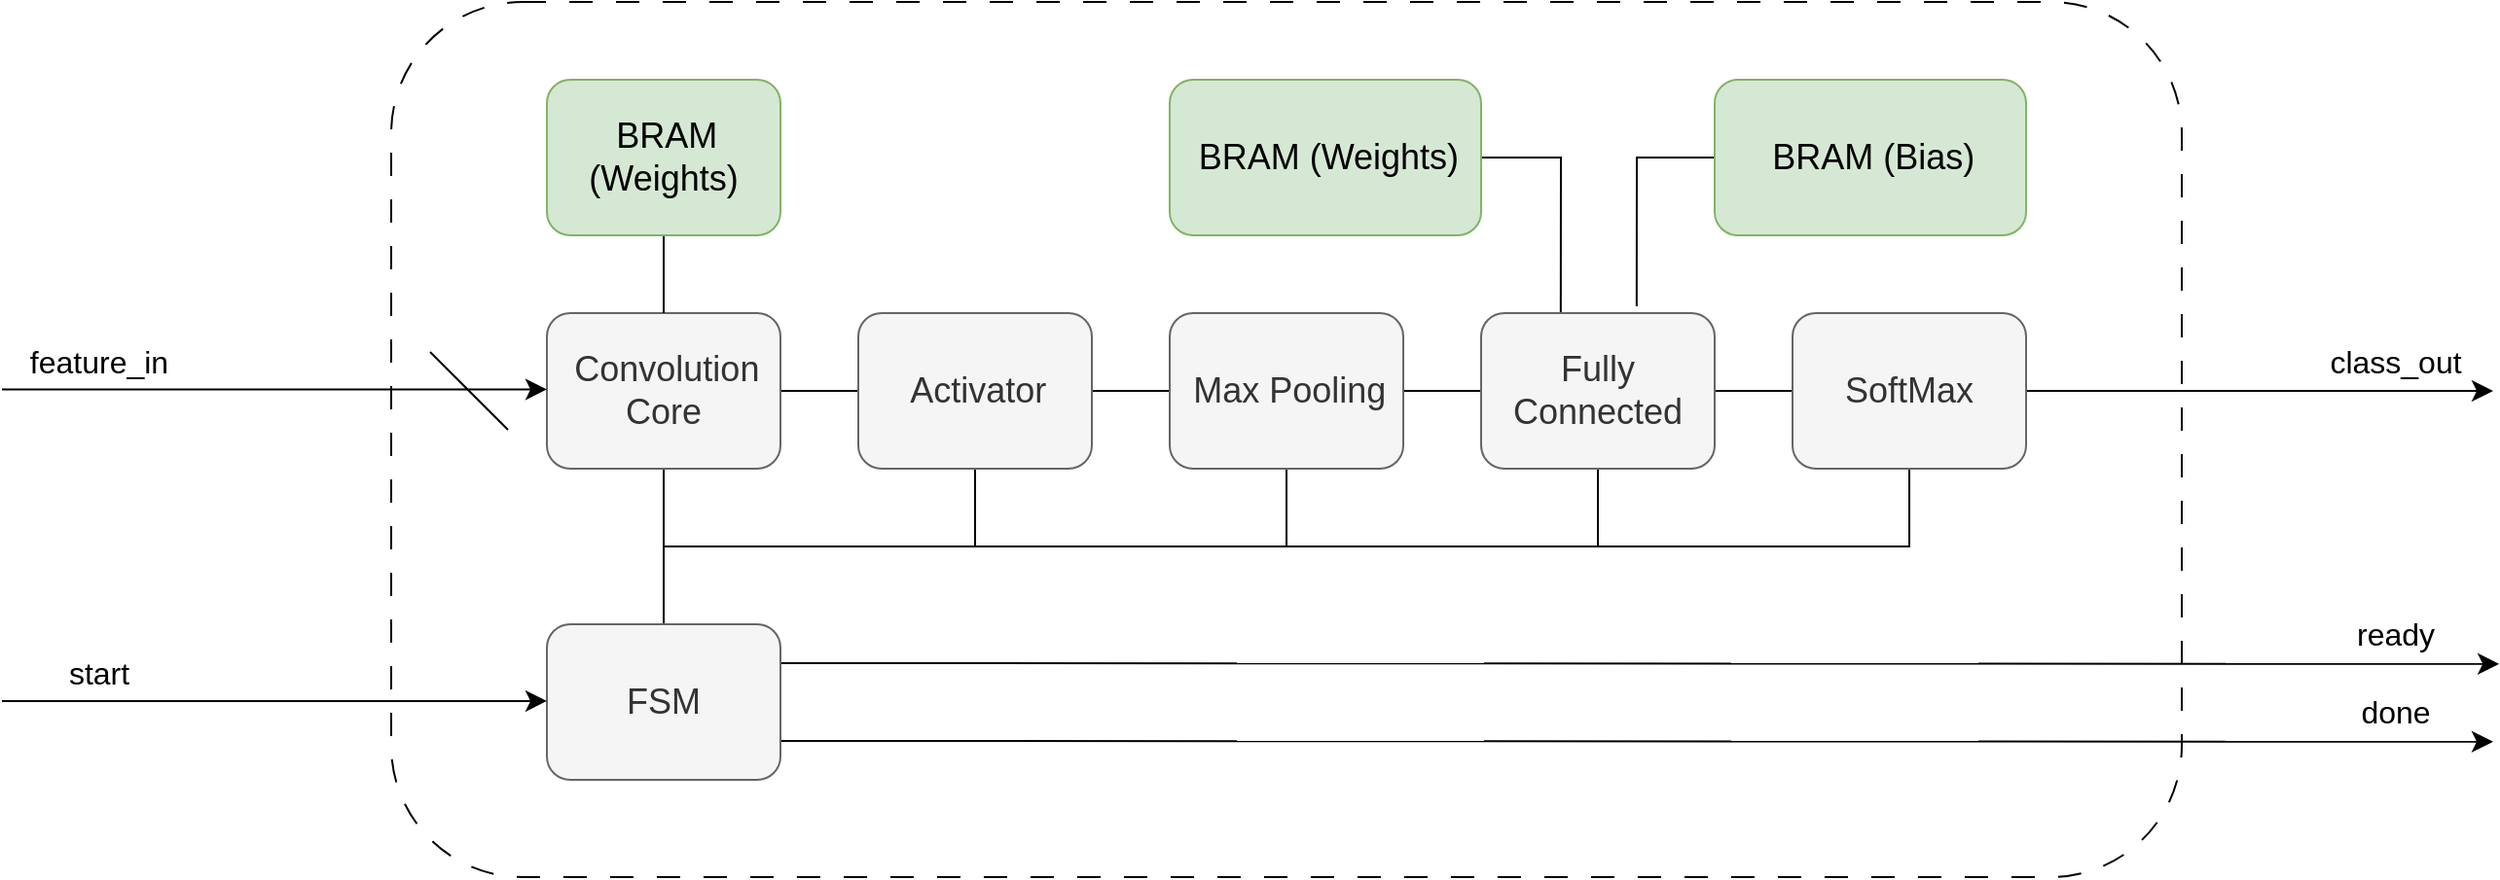 <mxfile version="24.3.1" type="device">
  <diagram name="Page-1" id="yceja91vPHrbYUKH3JmQ">
    <mxGraphModel dx="2616" dy="1034" grid="1" gridSize="10" guides="1" tooltips="1" connect="1" arrows="1" fold="1" page="1" pageScale="1" pageWidth="850" pageHeight="1100" math="0" shadow="0">
      <root>
        <mxCell id="0" />
        <mxCell id="1" parent="0" />
        <mxCell id="ycgvH8pqKXfyrV55E14u-209" value="" style="rounded=1;whiteSpace=wrap;html=1;fillColor=none;dashed=1;dashPattern=12 12;" vertex="1" parent="1">
          <mxGeometry x="80" y="200" width="920" height="450" as="geometry" />
        </mxCell>
        <mxCell id="ycgvH8pqKXfyrV55E14u-173" style="edgeStyle=none;curved=1;rounded=0;orthogonalLoop=1;jettySize=auto;html=1;fontSize=12;startSize=8;endSize=8;endArrow=none;endFill=0;entryX=0.5;entryY=0;entryDx=0;entryDy=0;" edge="1" parent="1" source="ycgvH8pqKXfyrV55E14u-110" target="ycgvH8pqKXfyrV55E14u-166">
          <mxGeometry relative="1" as="geometry">
            <mxPoint x="240.0" y="520" as="targetPoint" />
          </mxGeometry>
        </mxCell>
        <mxCell id="ycgvH8pqKXfyrV55E14u-179" style="edgeStyle=none;curved=0;rounded=0;orthogonalLoop=1;jettySize=auto;html=1;entryX=0;entryY=0.5;entryDx=0;entryDy=0;fontSize=12;startSize=8;endSize=8;endArrow=none;endFill=0;" edge="1" parent="1" source="ycgvH8pqKXfyrV55E14u-110" target="ycgvH8pqKXfyrV55E14u-161">
          <mxGeometry relative="1" as="geometry" />
        </mxCell>
        <mxCell id="ycgvH8pqKXfyrV55E14u-110" value="&amp;nbsp;&lt;font style=&quot;font-size: 18px;&quot;&gt;Convolution Core&lt;br&gt;&lt;/font&gt;" style="rounded=1;whiteSpace=wrap;html=1;fillColor=#f5f5f5;fontColor=#333333;strokeColor=#666666;" vertex="1" parent="1">
          <mxGeometry x="160" y="360" width="120" height="80" as="geometry" />
        </mxCell>
        <mxCell id="ycgvH8pqKXfyrV55E14u-180" style="edgeStyle=none;curved=1;rounded=0;orthogonalLoop=1;jettySize=auto;html=1;exitX=1;exitY=0.5;exitDx=0;exitDy=0;entryX=0;entryY=0.5;entryDx=0;entryDy=0;fontSize=12;startSize=8;endSize=8;endArrow=none;endFill=0;" edge="1" parent="1" source="ycgvH8pqKXfyrV55E14u-161" target="ycgvH8pqKXfyrV55E14u-162">
          <mxGeometry relative="1" as="geometry" />
        </mxCell>
        <mxCell id="ycgvH8pqKXfyrV55E14u-187" style="edgeStyle=none;curved=1;rounded=0;orthogonalLoop=1;jettySize=auto;html=1;fontSize=12;startSize=8;endSize=8;endArrow=none;endFill=0;" edge="1" parent="1" source="ycgvH8pqKXfyrV55E14u-161">
          <mxGeometry relative="1" as="geometry">
            <mxPoint x="380" y="480" as="targetPoint" />
          </mxGeometry>
        </mxCell>
        <mxCell id="ycgvH8pqKXfyrV55E14u-161" value="&amp;nbsp;&lt;font style=&quot;font-size: 18px;&quot;&gt;Activator&lt;br&gt;&lt;/font&gt;" style="rounded=1;whiteSpace=wrap;html=1;fillColor=#f5f5f5;fontColor=#333333;strokeColor=#666666;" vertex="1" parent="1">
          <mxGeometry x="320" y="360" width="120" height="80" as="geometry" />
        </mxCell>
        <mxCell id="ycgvH8pqKXfyrV55E14u-181" style="edgeStyle=none;curved=1;rounded=0;orthogonalLoop=1;jettySize=auto;html=1;exitX=1;exitY=0.5;exitDx=0;exitDy=0;entryX=0;entryY=0.5;entryDx=0;entryDy=0;fontSize=12;startSize=8;endSize=8;endArrow=none;endFill=0;" edge="1" parent="1" source="ycgvH8pqKXfyrV55E14u-162" target="ycgvH8pqKXfyrV55E14u-163">
          <mxGeometry relative="1" as="geometry" />
        </mxCell>
        <mxCell id="ycgvH8pqKXfyrV55E14u-188" style="edgeStyle=none;curved=0;rounded=0;orthogonalLoop=1;jettySize=auto;html=1;fontSize=12;startSize=8;endSize=8;endArrow=none;endFill=0;" edge="1" parent="1" source="ycgvH8pqKXfyrV55E14u-162">
          <mxGeometry relative="1" as="geometry">
            <mxPoint x="540" y="480" as="targetPoint" />
          </mxGeometry>
        </mxCell>
        <mxCell id="ycgvH8pqKXfyrV55E14u-162" value="&amp;nbsp;&lt;font style=&quot;font-size: 18px;&quot;&gt;Max Pooling&lt;br&gt;&lt;/font&gt;" style="rounded=1;whiteSpace=wrap;html=1;fillColor=#f5f5f5;fontColor=#333333;strokeColor=#666666;" vertex="1" parent="1">
          <mxGeometry x="480" y="360" width="120" height="80" as="geometry" />
        </mxCell>
        <mxCell id="ycgvH8pqKXfyrV55E14u-192" style="edgeStyle=none;curved=1;rounded=0;orthogonalLoop=1;jettySize=auto;html=1;fontSize=12;startSize=8;endSize=8;endArrow=none;endFill=0;" edge="1" parent="1" source="ycgvH8pqKXfyrV55E14u-163">
          <mxGeometry relative="1" as="geometry">
            <mxPoint x="700" y="480" as="targetPoint" />
          </mxGeometry>
        </mxCell>
        <mxCell id="ycgvH8pqKXfyrV55E14u-210" style="edgeStyle=none;curved=1;rounded=0;orthogonalLoop=1;jettySize=auto;html=1;exitX=1;exitY=0.5;exitDx=0;exitDy=0;entryX=0;entryY=0.5;entryDx=0;entryDy=0;fontSize=12;startSize=8;endSize=8;endArrow=none;endFill=0;" edge="1" parent="1" source="ycgvH8pqKXfyrV55E14u-163" target="ycgvH8pqKXfyrV55E14u-190">
          <mxGeometry relative="1" as="geometry" />
        </mxCell>
        <mxCell id="ycgvH8pqKXfyrV55E14u-163" value="&lt;font style=&quot;font-size: 18px;&quot;&gt;Fully Connected&lt;br&gt;&lt;/font&gt;" style="rounded=1;whiteSpace=wrap;html=1;fillColor=#f5f5f5;fontColor=#333333;strokeColor=#666666;" vertex="1" parent="1">
          <mxGeometry x="640" y="360" width="120" height="80" as="geometry" />
        </mxCell>
        <mxCell id="ycgvH8pqKXfyrV55E14u-171" style="edgeStyle=none;curved=0;rounded=0;orthogonalLoop=1;jettySize=auto;html=1;entryX=0.5;entryY=1;entryDx=0;entryDy=0;fontSize=12;startSize=8;endSize=8;endArrow=none;endFill=0;" edge="1" parent="1" target="ycgvH8pqKXfyrV55E14u-190">
          <mxGeometry relative="1" as="geometry">
            <mxPoint x="220" y="480" as="sourcePoint" />
            <Array as="points">
              <mxPoint x="860" y="480" />
            </Array>
          </mxGeometry>
        </mxCell>
        <mxCell id="ycgvH8pqKXfyrV55E14u-199" style="edgeStyle=none;curved=1;rounded=0;orthogonalLoop=1;jettySize=auto;html=1;exitX=1;exitY=0.25;exitDx=0;exitDy=0;fontSize=12;startSize=8;endSize=8;" edge="1" parent="1" source="ycgvH8pqKXfyrV55E14u-166">
          <mxGeometry relative="1" as="geometry">
            <mxPoint x="1163.077" y="540.385" as="targetPoint" />
          </mxGeometry>
        </mxCell>
        <mxCell id="ycgvH8pqKXfyrV55E14u-200" style="edgeStyle=none;curved=1;rounded=0;orthogonalLoop=1;jettySize=auto;html=1;exitX=1;exitY=0.75;exitDx=0;exitDy=0;fontSize=12;startSize=8;endSize=8;" edge="1" parent="1" source="ycgvH8pqKXfyrV55E14u-166">
          <mxGeometry relative="1" as="geometry">
            <mxPoint x="1160.0" y="580.385" as="targetPoint" />
          </mxGeometry>
        </mxCell>
        <mxCell id="ycgvH8pqKXfyrV55E14u-166" value="&lt;font style=&quot;font-size: 18px;&quot;&gt;FSM&lt;br&gt;&lt;/font&gt;" style="rounded=1;whiteSpace=wrap;html=1;fillColor=#f5f5f5;fontColor=#333333;strokeColor=#666666;" vertex="1" parent="1">
          <mxGeometry x="160" y="520" width="120" height="80" as="geometry" />
        </mxCell>
        <mxCell id="ycgvH8pqKXfyrV55E14u-175" style="edgeStyle=none;curved=0;rounded=0;orthogonalLoop=1;jettySize=auto;html=1;entryX=0.5;entryY=0;entryDx=0;entryDy=0;fontSize=12;startSize=8;endSize=8;endArrow=none;endFill=0;" edge="1" parent="1" source="ycgvH8pqKXfyrV55E14u-168" target="ycgvH8pqKXfyrV55E14u-110">
          <mxGeometry relative="1" as="geometry" />
        </mxCell>
        <mxCell id="ycgvH8pqKXfyrV55E14u-168" value="&amp;nbsp;&lt;font style=&quot;font-size: 18px;&quot;&gt;BRAM (Weights)&lt;br&gt;&lt;/font&gt;" style="rounded=1;whiteSpace=wrap;html=1;fillColor=#d5e8d4;strokeColor=#82b366;" vertex="1" parent="1">
          <mxGeometry x="160" y="240" width="120" height="80" as="geometry" />
        </mxCell>
        <mxCell id="ycgvH8pqKXfyrV55E14u-208" style="edgeStyle=none;curved=1;rounded=0;orthogonalLoop=1;jettySize=auto;html=1;fontSize=12;startSize=8;endSize=8;" edge="1" parent="1" source="ycgvH8pqKXfyrV55E14u-190">
          <mxGeometry relative="1" as="geometry">
            <mxPoint x="1160" y="400" as="targetPoint" />
          </mxGeometry>
        </mxCell>
        <mxCell id="ycgvH8pqKXfyrV55E14u-190" value="&lt;font style=&quot;font-size: 18px;&quot;&gt;SoftMax&lt;br&gt;&lt;/font&gt;" style="rounded=1;whiteSpace=wrap;html=1;fillColor=#f5f5f5;fontColor=#333333;strokeColor=#666666;" vertex="1" parent="1">
          <mxGeometry x="800" y="360" width="120" height="80" as="geometry" />
        </mxCell>
        <mxCell id="ycgvH8pqKXfyrV55E14u-195" style="edgeStyle=none;curved=0;rounded=0;orthogonalLoop=1;jettySize=auto;html=1;entryX=0.341;entryY=-0.007;entryDx=0;entryDy=0;fontSize=12;startSize=8;endSize=8;endArrow=none;endFill=0;entryPerimeter=0;" edge="1" parent="1" source="ycgvH8pqKXfyrV55E14u-193" target="ycgvH8pqKXfyrV55E14u-163">
          <mxGeometry relative="1" as="geometry">
            <Array as="points">
              <mxPoint x="681" y="280" />
            </Array>
          </mxGeometry>
        </mxCell>
        <mxCell id="ycgvH8pqKXfyrV55E14u-193" value="&amp;nbsp;&lt;font style=&quot;font-size: 18px;&quot;&gt;BRAM (Weights)&lt;br&gt;&lt;/font&gt;" style="rounded=1;whiteSpace=wrap;html=1;fillColor=#d5e8d4;strokeColor=#82b366;" vertex="1" parent="1">
          <mxGeometry x="480" y="240" width="160" height="80" as="geometry" />
        </mxCell>
        <mxCell id="ycgvH8pqKXfyrV55E14u-196" style="edgeStyle=none;curved=0;rounded=0;orthogonalLoop=1;jettySize=auto;html=1;entryX=0.666;entryY=-0.043;entryDx=0;entryDy=0;fontSize=12;startSize=8;endSize=8;entryPerimeter=0;endArrow=none;endFill=0;" edge="1" parent="1" source="ycgvH8pqKXfyrV55E14u-194" target="ycgvH8pqKXfyrV55E14u-163">
          <mxGeometry relative="1" as="geometry">
            <Array as="points">
              <mxPoint x="720" y="280" />
            </Array>
          </mxGeometry>
        </mxCell>
        <mxCell id="ycgvH8pqKXfyrV55E14u-194" value="&amp;nbsp;&lt;font style=&quot;font-size: 18px;&quot;&gt;BRAM (Bias)&lt;br&gt;&lt;/font&gt;" style="rounded=1;whiteSpace=wrap;html=1;fillColor=#d5e8d4;strokeColor=#82b366;" vertex="1" parent="1">
          <mxGeometry x="760" y="240" width="160" height="80" as="geometry" />
        </mxCell>
        <mxCell id="ycgvH8pqKXfyrV55E14u-198" value="" style="endArrow=classic;html=1;rounded=0;fontSize=12;startSize=8;endSize=8;curved=1;entryX=0;entryY=0.25;entryDx=0;entryDy=0;" edge="1" parent="1">
          <mxGeometry width="50" height="50" relative="1" as="geometry">
            <mxPoint x="-120" y="559.47" as="sourcePoint" />
            <mxPoint x="160" y="559.47" as="targetPoint" />
          </mxGeometry>
        </mxCell>
        <mxCell id="ycgvH8pqKXfyrV55E14u-201" value="" style="endArrow=classic;html=1;rounded=0;fontSize=12;startSize=8;endSize=8;curved=1;entryX=0;entryY=0.25;entryDx=0;entryDy=0;" edge="1" parent="1">
          <mxGeometry width="50" height="50" relative="1" as="geometry">
            <mxPoint x="-120" y="399.23" as="sourcePoint" />
            <mxPoint x="160" y="399.23" as="targetPoint" />
          </mxGeometry>
        </mxCell>
        <mxCell id="ycgvH8pqKXfyrV55E14u-202" value="" style="endArrow=none;html=1;rounded=0;fontSize=12;startSize=8;endSize=8;curved=1;" edge="1" parent="1">
          <mxGeometry width="50" height="50" relative="1" as="geometry">
            <mxPoint x="100" y="380" as="sourcePoint" />
            <mxPoint x="140" y="420" as="targetPoint" />
          </mxGeometry>
        </mxCell>
        <mxCell id="ycgvH8pqKXfyrV55E14u-203" value="ready" style="text;html=1;align=center;verticalAlign=middle;whiteSpace=wrap;rounded=0;fontSize=16;" vertex="1" parent="1">
          <mxGeometry x="1060" y="510" width="100" height="30" as="geometry" />
        </mxCell>
        <mxCell id="ycgvH8pqKXfyrV55E14u-204" value="done" style="text;html=1;align=center;verticalAlign=middle;whiteSpace=wrap;rounded=0;fontSize=16;" vertex="1" parent="1">
          <mxGeometry x="1060" y="550" width="100" height="30" as="geometry" />
        </mxCell>
        <mxCell id="ycgvH8pqKXfyrV55E14u-205" value="start" style="text;html=1;align=center;verticalAlign=middle;whiteSpace=wrap;rounded=0;fontSize=16;" vertex="1" parent="1">
          <mxGeometry x="-120" y="530" width="100" height="30" as="geometry" />
        </mxCell>
        <mxCell id="ycgvH8pqKXfyrV55E14u-206" value="feature_in" style="text;html=1;align=center;verticalAlign=middle;whiteSpace=wrap;rounded=0;fontSize=16;" vertex="1" parent="1">
          <mxGeometry x="-120" y="370" width="100" height="30" as="geometry" />
        </mxCell>
        <mxCell id="ycgvH8pqKXfyrV55E14u-207" value="class_out" style="text;html=1;align=center;verticalAlign=middle;whiteSpace=wrap;rounded=0;fontSize=16;" vertex="1" parent="1">
          <mxGeometry x="1060" y="370" width="100" height="30" as="geometry" />
        </mxCell>
      </root>
    </mxGraphModel>
  </diagram>
</mxfile>
